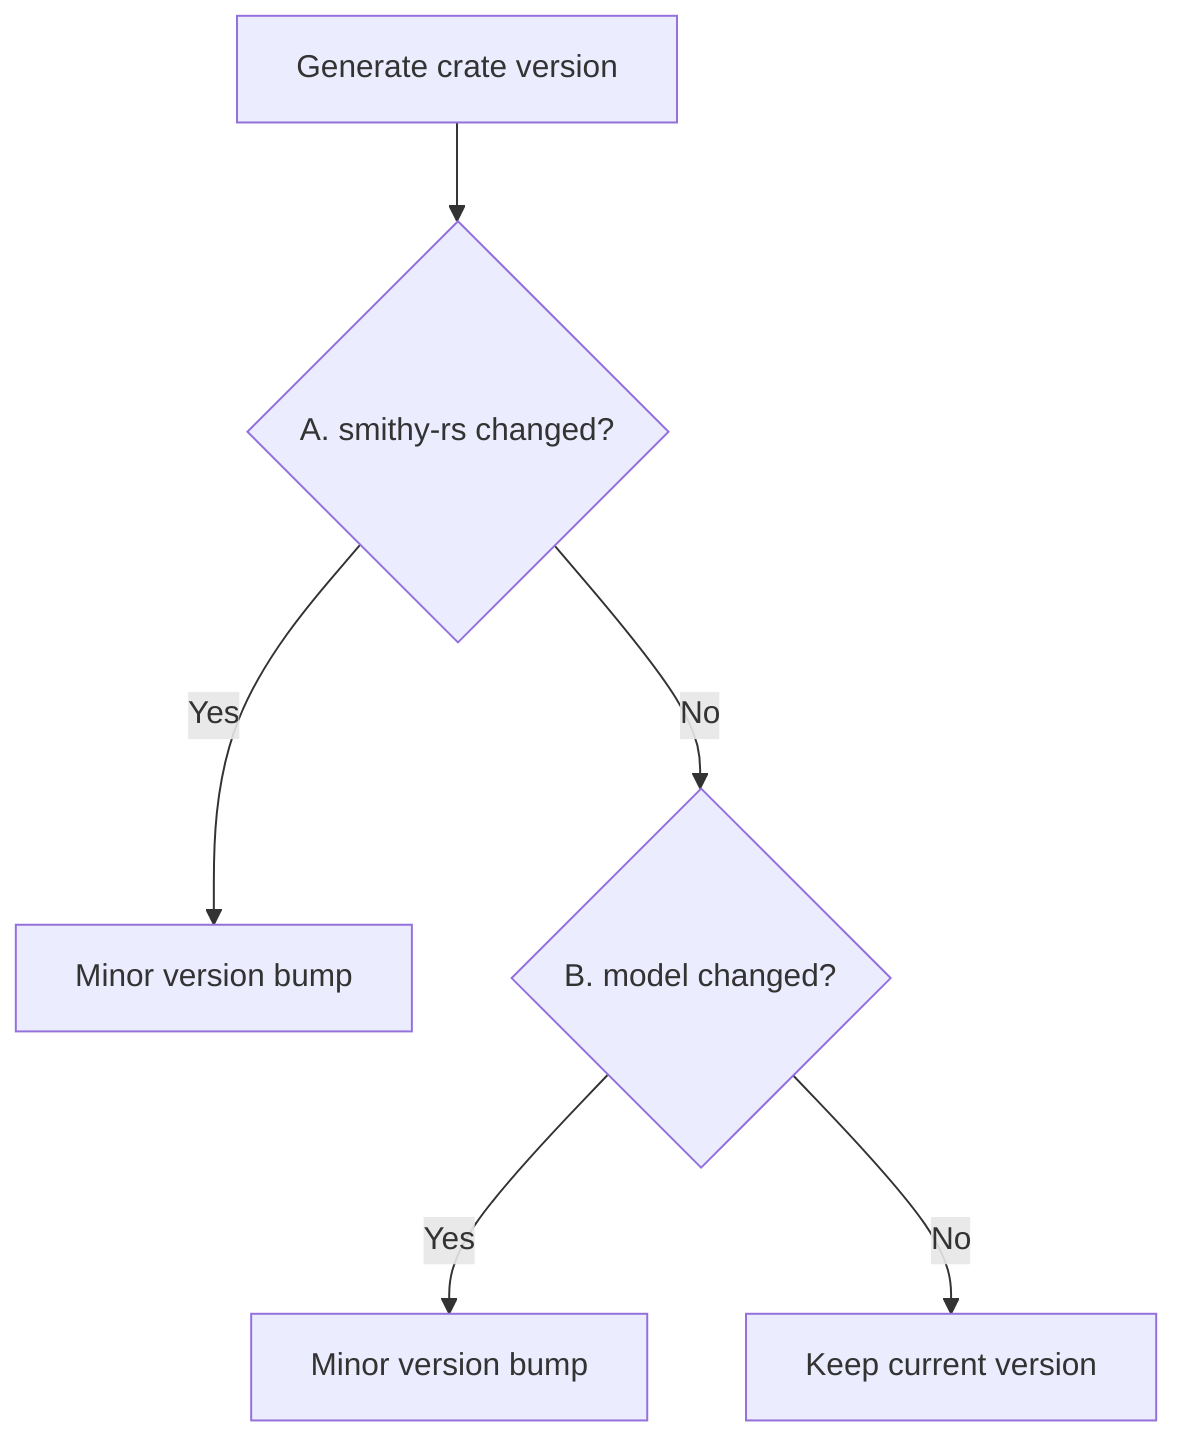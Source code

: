 flowchart TD
    start[Generate crate version] --> smithyrschanged{A. smithy-rs changed?}
    smithyrschanged -- Yes --> minor1[Minor version bump]
    smithyrschanged -- No --> modelchanged{B. model changed?}
    modelchanged -- Yes --> minor2[Minor version bump]
    modelchanged -- No --> keep[Keep current version]